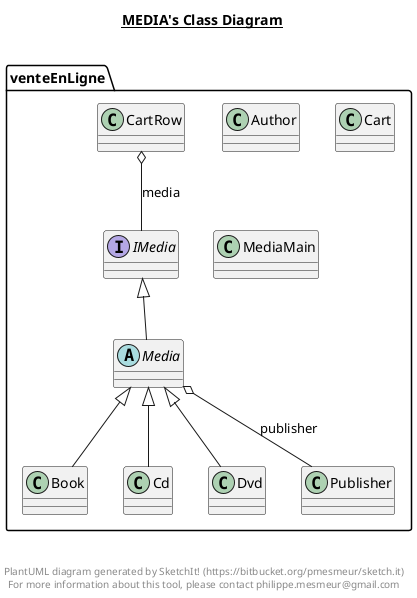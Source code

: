 @startuml

title __MEDIA's Class Diagram__\n

  package venteEnLigne {
    class Author {
    }
  }
  

  package venteEnLigne {
    class Book {
    }
  }
  

  package venteEnLigne {
    class Cart {
    }
  }
  

  package venteEnLigne {
    class CartRow {
    }
  }
  

  package venteEnLigne {
    class Cd {
    }
  }
  

  package venteEnLigne {
    class Dvd {
    }
  }
  

  package venteEnLigne {
    interface IMedia {
    }
  }
  

  package venteEnLigne {
    abstract class Media {
    }
  }
  

  package venteEnLigne {
    class MediaMain {
    }
  }
  

  package venteEnLigne {
    class Publisher {
    }
  }
  

  Book -up-|> Media
  CartRow o-- IMedia : media
  Cd -up-|> Media
  Dvd -up-|> Media
  Media -up-|> IMedia
  Media o-- Publisher : publisher


right footer


PlantUML diagram generated by SketchIt! (https://bitbucket.org/pmesmeur/sketch.it)
For more information about this tool, please contact philippe.mesmeur@gmail.com
endfooter

@enduml

